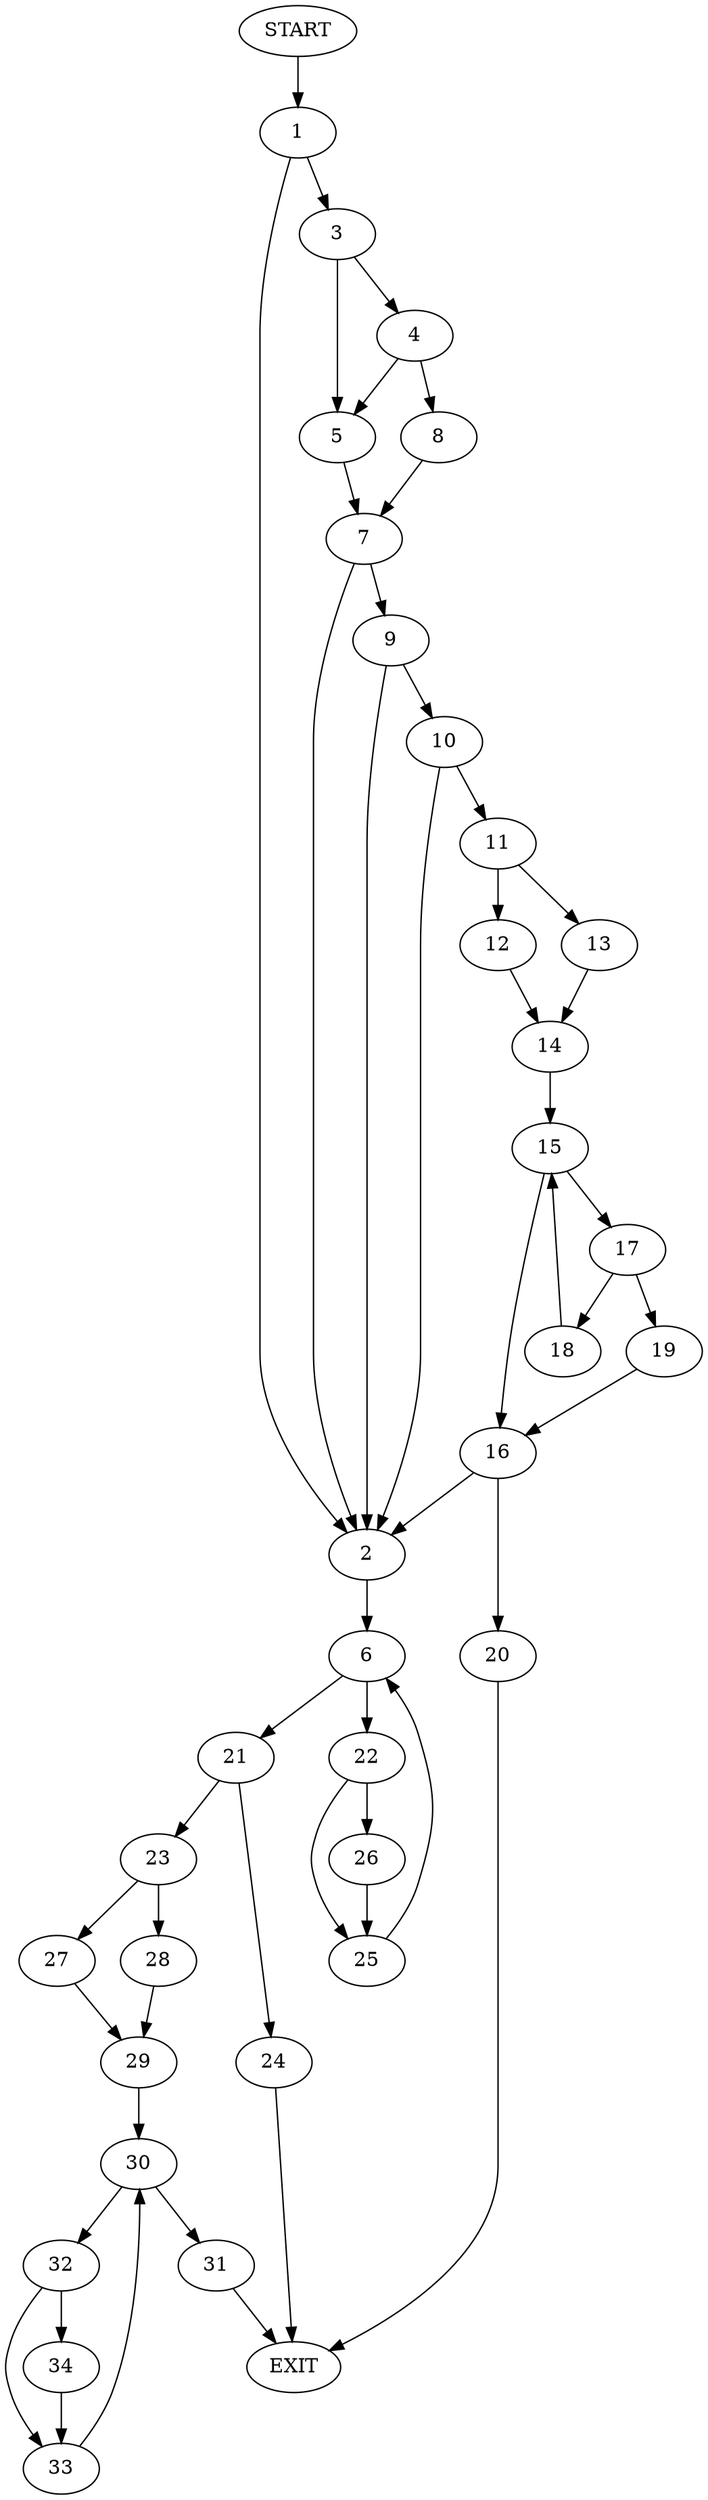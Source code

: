 digraph {
0 [label="START"]
35 [label="EXIT"]
0 -> 1
1 -> 2
1 -> 3
3 -> 4
3 -> 5
2 -> 6
5 -> 7
4 -> 8
4 -> 5
8 -> 7
7 -> 9
7 -> 2
9 -> 2
9 -> 10
10 -> 2
10 -> 11
11 -> 12
11 -> 13
13 -> 14
12 -> 14
14 -> 15
15 -> 16
15 -> 17
17 -> 18
17 -> 19
16 -> 2
16 -> 20
18 -> 15
19 -> 16
20 -> 35
6 -> 21
6 -> 22
21 -> 23
21 -> 24
22 -> 25
22 -> 26
25 -> 6
26 -> 25
23 -> 27
23 -> 28
24 -> 35
28 -> 29
27 -> 29
29 -> 30
30 -> 31
30 -> 32
32 -> 33
32 -> 34
31 -> 35
33 -> 30
34 -> 33
}
